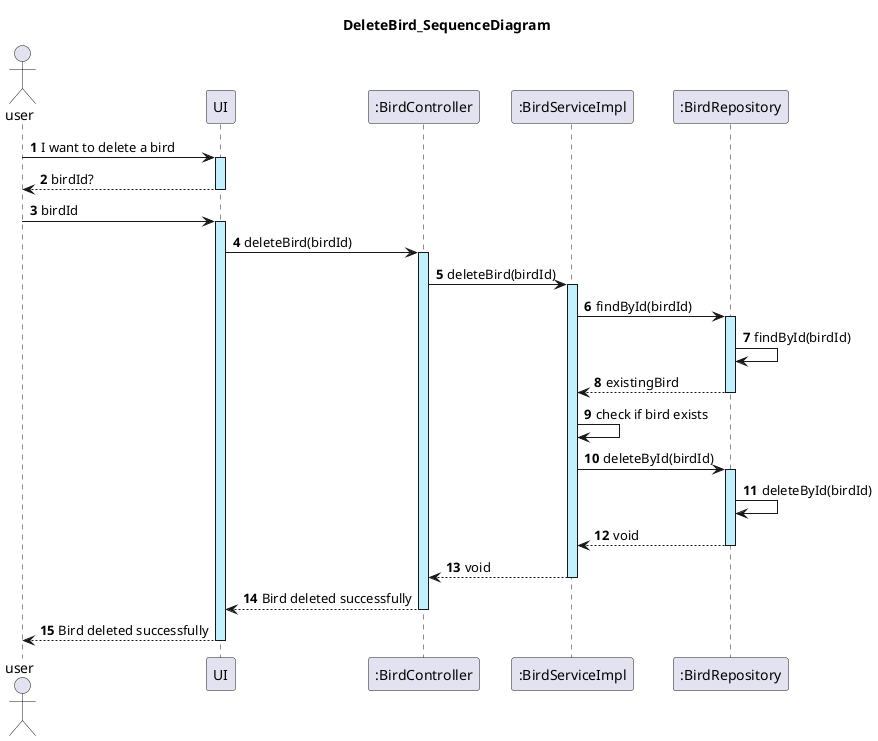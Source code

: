 @startuml
actor user
autonumber

title: DeleteBird_SequenceDiagram

user -> UI ++ #application : I want to delete a bird
UI --> user -- : birdId?
user -> UI ++ #application : birdId
UI -> ":BirdController" as BirdController ++ #application : deleteBird(birdId)

BirdController -> ":BirdServiceImpl" as BirdServiceImpl ++ #application : deleteBird(birdId)
BirdServiceImpl -> ":BirdRepository" as BirdRepository ++ #application : findById(birdId)
BirdRepository -> BirdRepository : findById(birdId)
BirdRepository --> BirdServiceImpl  -- : existingBird

BirdServiceImpl -> BirdServiceImpl : check if bird exists
BirdServiceImpl -> BirdRepository ++ #application : deleteById(birdId)
BirdRepository -> BirdRepository : deleteById(birdId)
BirdRepository --> BirdServiceImpl  -- : void

BirdServiceImpl --> BirdController -- : void
BirdController --> UI -- : Bird deleted successfully
UI --> user -- : Bird deleted successfully
@enduml